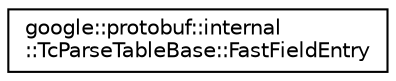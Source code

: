 digraph "类继承关系图"
{
 // LATEX_PDF_SIZE
  edge [fontname="Helvetica",fontsize="10",labelfontname="Helvetica",labelfontsize="10"];
  node [fontname="Helvetica",fontsize="10",shape=record];
  rankdir="LR";
  Node0 [label="google::protobuf::internal\l::TcParseTableBase::FastFieldEntry",height=0.2,width=0.4,color="black", fillcolor="white", style="filled",URL="$structgoogle_1_1protobuf_1_1internal_1_1TcParseTableBase_1_1FastFieldEntry.html",tooltip=" "];
}
